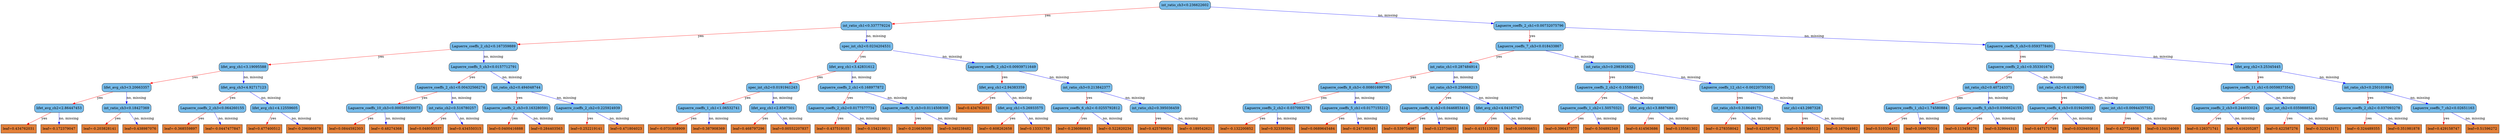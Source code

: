 digraph {
	graph [bb="0,0,8413.4,567",
		rankdir=TB
	];
	node [label="\N"];
	0	[fillcolor="#78bceb",
		height=0.5,
		label="int_ratio_ch3<0.236622602",
		pos="3993.9,549",
		shape=box,
		style="filled, rounded",
		width=2.3264];
	1	[fillcolor="#78bceb",
		height=0.5,
		label="int_ratio_ch1<0.337779224",
		pos="2941.9,460.5",
		shape=box,
		style="filled, rounded",
		width=2.3264];
	0 -> 1	[color="#FF0000",
		label=yes,
		lp="3571.9,504.75",
		pos="e,3025.9,468.41 3910,541.1 3716.8,525.21 3241.1,486.11 3037.2,469.34"];
	2	[fillcolor="#78bceb",
		height=0.5,
		label="Laguerre_coeffs_2_ch1<0.00732075796",
		pos="4986.9,460.5",
		shape=box,
		style="filled, rounded",
		width=3.2951];
	0 -> 2	[color="#0000FF",
		label="no, missing",
		lp="4611.8,504.75",
		pos="e,4867.9,471.87 4078.1,540.66 4251.6,525.55 4649.7,490.87 4856.7,472.84"];
	3	[fillcolor="#78bceb",
		height=0.5,
		label="Laguerre_coeffs_2_ch2<0.167359889",
		pos="1612.9,372",
		shape=box,
		style="filled, rounded",
		width=3.1076];
	1 -> 3	[color="#FF0000",
		label=yes,
		lp="2405.9,416.25",
		pos="e,1724.9,380.29 2857.7,454.02 2630.5,439.23 2003.5,398.42 1736.2,381.03"];
	4	[fillcolor="#78bceb",
		height=0.5,
		label="spec_int_ch2<0.0234204531",
		pos="2941.9,372",
		shape=box,
		style="filled, rounded",
		width=2.4097];
	1 -> 4	[color="#0000FF",
		label="no, missing",
		lp="2973.8,416.25",
		pos="e,2941.9,390.35 2941.9,442.41 2941.9,430.76 2941.9,415.05 2941.9,401.52"];
	5	[fillcolor="#78bceb",
		height=0.5,
		label="Laguerre_coeffs_7_ch3<0.018433867",
		pos="4986.9,372",
		shape=box,
		style="filled, rounded",
		width=3.1076];
	2 -> 5	[color="#FF0000",
		label=yes,
		lp="4995.9,416.25",
		pos="e,4986.9,390.35 4986.9,442.41 4986.9,430.76 4986.9,415.05 4986.9,401.52"];
	6	[fillcolor="#78bceb",
		height=0.5,
		label="Laguerre_coeffs_5_ch3<0.0593778491",
		pos="6758.9,372",
		shape=box,
		style="filled, rounded",
		width=3.2014];
	2 -> 6	[color="#0000FF",
		label="no, missing",
		lp="6063.8,416.25",
		pos="e,6643.3,378.64 5105.9,453.69 5425.9,438.07 6302.7,395.27 6631.8,379.2"];
	7	[fillcolor="#78bceb",
		height=0.5,
		label="lifet_avg_ch1<3.19095588",
		pos="815.88,283.5",
		shape=box,
		style="filled, rounded",
		width=2.2639];
	3 -> 7	[color="#FF0000",
		label=yes,
		lp="1294.9,327.75",
		pos="e,897.62,293.37 1500.8,358.84 1342.4,341.65 1056.1,310.57 908.84,294.59"];
	8	[fillcolor="#78bceb",
		height=0.5,
		label="Laguerre_coeffs_5_ch3<0.0157712791",
		pos="1612.9,283.5",
		shape=box,
		style="filled, rounded",
		width=3.2014];
	3 -> 8	[color="#0000FF",
		label="no, missing",
		lp="1644.8,327.75",
		pos="e,1612.9,301.85 1612.9,353.91 1612.9,342.26 1612.9,326.55 1612.9,313.02"];
	9	[fillcolor="#78bceb",
		height=0.5,
		label="lifet_avg_ch1<3.42831612",
		pos="2876.9,283.5",
		shape=box,
		style="filled, rounded",
		width=2.2639];
	4 -> 9	[color="#FF0000",
		label=yes,
		lp="2924.9,327.75",
		pos="e,2889.9,301.85 2929,353.91 2919.8,341.67 2907.3,324.95 2896.8,310.99"];
	10	[fillcolor="#78bceb",
		height=0.5,
		label="Laguerre_coeffs_2_ch2<0.00939711649",
		pos="3378.9,283.5",
		shape=box,
		style="filled, rounded",
		width=3.2951];
	4 -> 10	[color="#0000FF",
		label="no, missing",
		lp="3231.8,327.75",
		pos="e,3290.8,301.94 3029,353.76 3101.4,339.43 3204.4,319.04 3279.9,304.1"];
	15	[fillcolor="#78bceb",
		height=0.5,
		label="lifet_avg_ch3<3.20663357",
		pos="420.88,195",
		shape=box,
		style="filled, rounded",
		width=2.2639];
	7 -> 15	[color="#FF0000",
		label=yes,
		lp="662.88,239.25",
		pos="e,500.54,213.45 736.42,265.1 671.43,250.87 579.52,230.74 511.65,215.88"];
	16	[fillcolor="#78bceb",
		height=0.5,
		label="lifet_avg_ch3<4.92717123",
		pos="815.88,195",
		shape=box,
		style="filled, rounded",
		width=2.2639];
	7 -> 16	[color="#0000FF",
		label="no, missing",
		lp="847.75,239.25",
		pos="e,815.88,213.35 815.88,265.41 815.88,253.76 815.88,238.05 815.88,224.52"];
	17	[fillcolor="#78bceb",
		height=0.5,
		label="Laguerre_coeffs_2_ch1<0.00432566274",
		pos="1514.9,195",
		shape=box,
		style="filled, rounded",
		width=3.2951];
	8 -> 17	[color="#FF0000",
		label=yes,
		lp="1581.9,239.25",
		pos="e,1534.5,213.35 1593.5,265.41 1579.1,252.7 1559.2,235.16 1543.1,220.89"];
	18	[fillcolor="#78bceb",
		height=0.5,
		label="int_ratio_ch2<0.494048744",
		pos="1734.9,195",
		shape=box,
		style="filled, rounded",
		width=2.3264];
	8 -> 18	[color="#0000FF",
		label="no, missing",
		lp="1716.8,239.25",
		pos="e,1710.5,213.27 1637.3,265.2 1655.6,252.18 1681,234.17 1701.3,219.79"];
	31	[fillcolor="#78bceb",
		height=0.5,
		label="lifet_avg_ch2<2.86447453",
		pos="193.88,106.5",
		shape=box,
		style="filled, rounded",
		width=2.2639];
	15 -> 31	[color="#FF0000",
		label=yes,
		lp="336.88,150.75",
		pos="e,239.47,124.87 375.21,176.6 339.12,162.85 288.57,143.58 250,128.89"];
	32	[fillcolor="#78bceb",
		height=0.5,
		label="int_ratio_ch3<0.18427369",
		pos="420.88,106.5",
		shape=box,
		style="filled, rounded",
		width=2.2326];
	15 -> 32	[color="#0000FF",
		label="no, missing",
		lp="452.75,150.75",
		pos="e,420.88,124.85 420.88,176.91 420.88,165.26 420.88,149.55 420.88,136.02"];
	33	[fillcolor="#78bceb",
		height=0.5,
		label="Laguerre_coeffs_2_ch3<0.064260155",
		pos="709.88,106.5",
		shape=box,
		style="filled, rounded",
		width=3.1076];
	16 -> 33	[color="#FF0000",
		label=yes,
		lp="781.88,150.75",
		pos="e,731.03,124.77 794.68,176.7 778.94,163.86 757.25,146.16 739.75,131.88"];
	34	[fillcolor="#78bceb",
		height=0.5,
		label="lifet_avg_ch1<4.12559605",
		pos="920.88,106.5",
		shape=box,
		style="filled, rounded",
		width=2.2639];
	16 -> 34	[color="#0000FF",
		label="no, missing",
		lp="909.75,150.75",
		pos="e,899.92,124.77 836.87,176.7 852.47,163.86 873.95,146.16 891.28,131.88"];
	63	[fillcolor="#e48038",
		height=0.5,
		label="leaf=0.434762031",
		pos="57.875,18",
		shape=box,
		style=filled,
		width=1.6076];
	31 -> 63	[color="#FF0000",
		label=yes,
		lp="147.88,62.25",
		pos="e,85.023,36.267 166.68,88.203 146.02,75.062 117.38,56.846 94.67,42.403"];
	64	[fillcolor="#e48038",
		height=0.5,
		label="leaf=-0.172379047",
		pos="193.88,18",
		shape=box,
		style=filled,
		width=1.6701];
	31 -> 64	[color="#0000FF",
		label="no, missing",
		lp="225.75,62.25",
		pos="e,193.88,36.35 193.88,88.41 193.88,76.758 193.88,61.047 193.88,47.519"];
	65	[fillcolor="#e48038",
		height=0.5,
		label="leaf=-0.203828141",
		pos="331.88,18",
		shape=box,
		style=filled,
		width=1.6701];
	32 -> 65	[color="#FF0000",
		label=yes,
		lp="393.88,62.25",
		pos="e,349.73,36.35 403.29,88.41 390.33,75.816 372.5,58.481 357.89,44.286"];
	66	[fillcolor="#e48038",
		height=0.5,
		label="leaf=0.438987076",
		pos="467.88,18",
		shape=box,
		style=filled,
		width=1.6076];
	32 -> 66	[color="#0000FF",
		label="no, missing",
		lp="480.75,62.25",
		pos="e,458.45,36.35 430.16,88.41 436.68,76.405 445.55,60.091 453.04,46.295"];
	67	[fillcolor="#e48038",
		height=0.5,
		label="leaf=-0.368559897",
		pos="603.88,18",
		shape=box,
		style=filled,
		width=1.6701];
	33 -> 67	[color="#FF0000",
		label=yes,
		lp="675.88,62.25",
		pos="e,625.03,36.267 688.68,88.203 672.94,75.356 651.25,57.661 633.75,43.38"];
	68	[fillcolor="#e48038",
		height=0.5,
		label="leaf=-0.0447477847",
		pos="745.88,18",
		shape=box,
		style=filled,
		width=1.7639];
	33 -> 68	[color="#0000FF",
		label="no, missing",
		lp="763.75,62.25",
		pos="e,738.65,36.35 716.99,88.41 721.94,76.522 728.64,60.41 734.35,46.702"];
	69	[fillcolor="#e48038",
		height=0.5,
		label="leaf=0.477400512",
		pos="884.88,18",
		shape=box,
		style=filled,
		width=1.6076];
	34 -> 69	[color="#FF0000",
		label=yes,
		lp="915.88,62.25",
		pos="e,892.1,36.35 913.76,88.41 908.81,76.522 902.11,60.41 896.4,46.702"];
	70	[fillcolor="#e48038",
		height=0.5,
		label="leaf=-0.296086878",
		pos="1020.9,18",
		shape=box,
		style=filled,
		width=1.6701];
	34 -> 70	[color="#0000FF",
		label="no, missing",
		lp="1011.8,62.25",
		pos="e,1000.8,36.35 940.63,88.41 955.46,75.581 975.98,57.831 992.56,43.493"];
	35	[fillcolor="#78bceb",
		height=0.5,
		label="Laguerre_coeffs_10_ch3<0.000585930073",
		pos="1289.9,106.5",
		shape=box,
		style="filled, rounded",
		width=3.4826];
	17 -> 35	[color="#FF0000",
		label=yes,
		lp="1431.9,150.75",
		pos="e,1335.1,124.87 1469.6,176.6 1433.8,162.85 1383.7,143.58 1345.5,128.89"];
	36	[fillcolor="#78bceb",
		height=0.5,
		label="int_ratio_ch2<0.516780257",
		pos="1516.9,106.5",
		shape=box,
		style="filled, rounded",
		width=2.3264];
	17 -> 36	[color="#0000FF",
		label="no, missing",
		lp="1548.8,150.75",
		pos="e,1516.5,124.85 1515.3,176.91 1515.5,165.26 1515.9,149.55 1516.2,136.02"];
	37	[fillcolor="#78bceb",
		height=0.5,
		label="Laguerre_coeffs_2_ch3<0.163280591",
		pos="1733.9,106.5",
		shape=box,
		style="filled, rounded",
		width=3.1076];
	18 -> 37	[color="#FF0000",
		label=yes,
		lp="1743.9,150.75",
		pos="e,1734.1,124.85 1734.7,176.91 1734.5,165.26 1734.4,149.55 1734.2,136.02"];
	38	[fillcolor="#78bceb",
		height=0.5,
		label="Laguerre_coeffs_2_ch2<0.225924939",
		pos="1975.9,106.5",
		shape=box,
		style="filled, rounded",
		width=3.1076];
	18 -> 38	[color="#0000FF",
		label="no, missing",
		lp="1909.8,150.75",
		pos="e,1927.5,124.87 1783.4,176.6 1821.8,162.79 1875.8,143.42 1916.8,128.7"];
	71	[fillcolor="#e48038",
		height=0.5,
		label="leaf=0.0844592303",
		pos="1159.9,18",
		shape=box,
		style=filled,
		width=1.7014];
	35 -> 71	[color="#FF0000",
		label=yes,
		lp="1245.9,62.25",
		pos="e,1185.8,36.267 1263.9,88.203 1244.2,75.12 1217,57.01 1195.3,42.597"];
	72	[fillcolor="#e48038",
		height=0.5,
		label="leaf=-0.48274368",
		pos="1295.9,18",
		shape=box,
		style=filled,
		width=1.5764];
	35 -> 72	[color="#0000FF",
		label="no, missing",
		lp="1325.8,62.25",
		pos="e,1294.7,36.35 1291.1,88.41 1291.9,76.758 1293,61.047 1293.9,47.519"];
	73	[fillcolor="#e48038",
		height=0.5,
		label="leaf=0.048055537",
		pos="1428.9,18",
		shape=box,
		style=filled,
		width=1.6076];
	36 -> 73	[color="#FF0000",
		label=yes,
		lp="1489.9,62.25",
		pos="e,1446.5,36.35 1499.5,88.41 1486.7,75.816 1469,58.481 1454.6,44.286"];
	74	[fillcolor="#e48038",
		height=0.5,
		label="leaf=0.434550315",
		pos="1562.9,18",
		shape=box,
		style=filled,
		width=1.6076];
	36 -> 74	[color="#0000FF",
		label="no, missing",
		lp="1576.8,62.25",
		pos="e,1553.6,36.35 1526,88.41 1532.3,76.405 1541,60.091 1548.4,46.295"];
	75	[fillcolor="#e48038",
		height=0.5,
		label="leaf=0.0400416888",
		pos="1699.9,18",
		shape=box,
		style=filled,
		width=1.7014];
	37 -> 75	[color="#FF0000",
		label=yes,
		lp="1729.9,62.25",
		pos="e,1706.7,36.35 1727.2,88.41 1722.5,76.522 1716.2,60.41 1710.8,46.702"];
	76	[fillcolor="#e48038",
		height=0.5,
		label="leaf=0.284403563",
		pos="1836.9,18",
		shape=box,
		style=filled,
		width=1.6076];
	37 -> 76	[color="#0000FF",
		label="no, missing",
		lp="1826.8,62.25",
		pos="e,1816.2,36.35 1754.2,88.41 1769.5,75.581 1790.6,57.831 1807.7,43.493"];
	77	[fillcolor="#e48038",
		height=0.5,
		label="leaf=0.252219141",
		pos="1970.9,18",
		shape=box,
		style=filled,
		width=1.6076];
	38 -> 77	[color="#FF0000",
		label=yes,
		lp="1982.9,62.25",
		pos="e,1971.9,36.35 1974.9,88.41 1974.2,76.758 1973.3,61.047 1972.5,47.519"];
	78	[fillcolor="#e48038",
		height=0.5,
		label="leaf=0.471804023",
		pos="2104.9,18",
		shape=box,
		style=filled,
		width=1.6076];
	38 -> 78	[color="#0000FF",
		label="no, missing",
		lp="2084.8,62.25",
		pos="e,2079.1,36.267 2001.7,88.203 2021.2,75.12 2048.2,57.01 2069.7,42.597"];
	19	[fillcolor="#78bceb",
		height=0.5,
		label="spec_int_ch2<0.0191941243",
		pos="2612.9,195",
		shape=box,
		style="filled, rounded",
		width=2.4097];
	9 -> 19	[color="#FF0000",
		label=yes,
		lp="2777.9,239.25",
		pos="e,2665.9,213.37 2823.8,265.1 2781.3,251.2 2721.7,231.67 2676.7,216.92"];
	20	[fillcolor="#78bceb",
		height=0.5,
		label="Laguerre_coeffs_2_ch1<0.168977872",
		pos="2876.9,195",
		shape=box,
		style="filled, rounded",
		width=3.1076];
	9 -> 20	[color="#0000FF",
		label="no, missing",
		lp="2908.8,239.25",
		pos="e,2876.9,213.35 2876.9,265.41 2876.9,253.76 2876.9,238.05 2876.9,224.52"];
	21	[fillcolor="#78bceb",
		height=0.5,
		label="lifet_avg_ch1<2.94383359",
		pos="3378.9,195",
		shape=box,
		style="filled, rounded",
		width=2.2639];
	10 -> 21	[color="#FF0000",
		label=yes,
		lp="3387.9,239.25",
		pos="e,3378.9,213.35 3378.9,265.41 3378.9,253.76 3378.9,238.05 3378.9,224.52"];
	22	[fillcolor="#78bceb",
		height=0.5,
		label="int_ratio_ch3<0.213842377",
		pos="3663.9,195",
		shape=box,
		style="filled, rounded",
		width=2.3264];
	10 -> 22	[color="#0000FF",
		label="no, missing",
		lp="3579.8,239.25",
		pos="e,3606.6,213.37 3436.2,265.1 3482.3,251.11 3547.2,231.42 3595.9,216.64"];
	39	[fillcolor="#78bceb",
		height=0.5,
		label="Laguerre_coeffs_1_ch1<1.06532741",
		pos="2382.9,106.5",
		shape=box,
		style="filled, rounded",
		width=3.0139];
	19 -> 39	[color="#FF0000",
		label=yes,
		lp="2527.9,150.75",
		pos="e,2429.1,124.87 2566.6,176.6 2530,162.85 2478.8,143.58 2439.7,128.89"];
	40	[fillcolor="#78bceb",
		height=0.5,
		label="lifet_avg_ch1<2.8587501",
		pos="2612.9,106.5",
		shape=box,
		style="filled, rounded",
		width=2.1701];
	19 -> 40	[color="#0000FF",
		label="no, missing",
		lp="2644.8,150.75",
		pos="e,2612.9,124.85 2612.9,176.91 2612.9,165.26 2612.9,149.55 2612.9,136.02"];
	41	[fillcolor="#78bceb",
		height=0.5,
		label="Laguerre_coeffs_2_ch2<0.0177577734",
		pos="2833.9,106.5",
		shape=box,
		style="filled, rounded",
		width=3.2014];
	20 -> 41	[color="#FF0000",
		label=yes,
		lp="2868.9,150.75",
		pos="e,2842.5,124.85 2868.4,176.91 2862.4,164.9 2854.3,148.59 2847.4,134.8"];
	42	[fillcolor="#78bceb",
		height=0.5,
		label="Laguerre_coeffs_5_ch3<0.0114508308",
		pos="3082.9,106.5",
		shape=box,
		style="filled, rounded",
		width=3.2014];
	20 -> 42	[color="#0000FF",
		label="no, missing",
		lp="3030.8,150.75",
		pos="e,3041.4,124.91 2918.1,176.7 2950.5,163.08 2996,143.99 3030.9,129.32"];
	79	[fillcolor="#e48038",
		height=0.5,
		label="leaf=-0.0731858909",
		pos="2243.9,18",
		shape=box,
		style=filled,
		width=1.7639];
	39 -> 79	[color="#FF0000",
		label=yes,
		lp="2334.9,62.25",
		pos="e,2271.6,36.267 2355.1,88.203 2333.9,75.003 2304.4,56.683 2281.2,42.209"];
	80	[fillcolor="#e48038",
		height=0.5,
		label="leaf=0.387908369",
		pos="2382.9,18",
		shape=box,
		style=filled,
		width=1.6076];
	39 -> 80	[color="#0000FF",
		label="no, missing",
		lp="2414.8,62.25",
		pos="e,2382.9,36.35 2382.9,88.41 2382.9,76.758 2382.9,61.047 2382.9,47.519"];
	81	[fillcolor="#e48038",
		height=0.5,
		label="leaf=0.468797296",
		pos="2516.9,18",
		shape=box,
		style=filled,
		width=1.6076];
	40 -> 81	[color="#FF0000",
		label=yes,
		lp="2582.9,62.25",
		pos="e,2536.1,36.35 2593.9,88.41 2579.8,75.698 2560.3,58.157 2544.5,43.889"];
	82	[fillcolor="#e48038",
		height=0.5,
		label="leaf=0.00552207837",
		pos="2657.9,18",
		shape=box,
		style=filled,
		width=1.7951];
	40 -> 82	[color="#0000FF",
		label="no, missing",
		lp="2671.8,62.25",
		pos="e,2648.8,36.35 2621.8,88.41 2628,76.405 2636.5,60.091 2643.7,46.295"];
	83	[fillcolor="#e48038",
		height=0.5,
		label="leaf=-0.437519103",
		pos="2800.9,18",
		shape=box,
		style=filled,
		width=1.6701];
	41 -> 83	[color="#FF0000",
		label=yes,
		lp="2829.9,62.25",
		pos="e,2807.5,36.35 2827.4,88.41 2822.8,76.522 2816.7,60.41 2811.4,46.702"];
	84	[fillcolor="#e48038",
		height=0.5,
		label="leaf=-0.154219911",
		pos="2938.9,18",
		shape=box,
		style=filled,
		width=1.6701];
	41 -> 84	[color="#0000FF",
		label="no, missing",
		lp="2927.8,62.25",
		pos="e,2917.9,36.267 2854.9,88.203 2870.5,75.356 2891.9,57.661 2909.3,43.38"];
	85	[fillcolor="#e48038",
		height=0.5,
		label="leaf=-0.216636509",
		pos="3076.9,18",
		shape=box,
		style=filled,
		width=1.6701];
	42 -> 85	[color="#FF0000",
		label=yes,
		lp="3089.9,62.25",
		pos="e,3078.1,36.35 3081.7,88.41 3080.9,76.758 3079.8,61.047 3078.9,47.519"];
	86	[fillcolor="#e48038",
		height=0.5,
		label="leaf=0.340238482",
		pos="3212.9,18",
		shape=box,
		style=filled,
		width=1.6076];
	42 -> 86	[color="#0000FF",
		label="no, missing",
		lp="3191.8,62.25",
		pos="e,3186.9,36.267 3108.9,88.203 3128.5,75.12 3155.8,57.01 3177.4,42.597"];
	43	[fillcolor="#e48038",
		height=0.5,
		label="leaf=0.434762031",
		pos="3286.9,106.5",
		shape=box,
		style=filled,
		width=1.6076];
	21 -> 43	[color="#FF0000",
		label=yes,
		lp="3350.9,150.75",
		pos="e,3305.3,124.85 3360.7,176.91 3347.2,164.2 3328.5,146.66 3313.3,132.39"];
	44	[fillcolor="#78bceb",
		height=0.5,
		label="lifet_avg_ch1<5.26933575",
		pos="3443.9,106.5",
		shape=box,
		style="filled, rounded",
		width=2.2639];
	21 -> 44	[color="#0000FF",
		label="no, missing",
		lp="3449.8,150.75",
		pos="e,3430.8,124.85 3391.7,176.91 3400.9,164.67 3413.5,147.95 3424,133.99"];
	45	[fillcolor="#78bceb",
		height=0.5,
		label="Laguerre_coeffs_6_ch2<-0.0255792812",
		pos="3663.9,106.5",
		shape=box,
		style="filled, rounded",
		width=3.2639];
	22 -> 45	[color="#FF0000",
		label=yes,
		lp="3672.9,150.75",
		pos="e,3663.9,124.85 3663.9,176.91 3663.9,165.26 3663.9,149.55 3663.9,136.02"];
	46	[fillcolor="#78bceb",
		height=0.5,
		label="int_ratio_ch2<0.395036459",
		pos="3888.9,106.5",
		shape=box,
		style="filled, rounded",
		width=2.3264];
	22 -> 46	[color="#0000FF",
		label="no, missing",
		lp="3828.8,150.75",
		pos="e,3843.7,124.87 3709.1,176.6 3744.9,162.85 3795,143.58 3833.2,128.89"];
	87	[fillcolor="#e48038",
		height=0.5,
		label="leaf=-0.608262658",
		pos="3348.9,18",
		shape=box,
		style=filled,
		width=1.6701];
	44 -> 87	[color="#FF0000",
		label=yes,
		lp="3414.9,62.25",
		pos="e,3367.9,36.35 3425.1,88.41 3411.1,75.698 3391.9,58.157 3376.2,43.889"];
	88	[fillcolor="#e48038",
		height=0.5,
		label="leaf=0.13331759",
		pos="3481.9,18",
		shape=box,
		style=filled,
		width=1.5139];
	44 -> 88	[color="#0000FF",
		label="no, missing",
		lp="3498.8,62.25",
		pos="e,3474.3,36.35 3451.4,88.41 3456.6,76.522 3463.7,60.41 3469.7,46.702"];
	89	[fillcolor="#e48038",
		height=0.5,
		label="leaf=-0.236086845",
		pos="3614.9,18",
		shape=box,
		style=filled,
		width=1.6701];
	45 -> 89	[color="#FF0000",
		label=yes,
		lp="3652.9,62.25",
		pos="e,3624.7,36.35 3654.2,88.41 3647.4,76.405 3638.2,60.091 3630.3,46.295"];
	90	[fillcolor="#e48038",
		height=0.5,
		label="leaf=-0.522820234",
		pos="3752.9,18",
		shape=box,
		style=filled,
		width=1.6701];
	45 -> 90	[color="#0000FF",
		label="no, missing",
		lp="3748.8,62.25",
		pos="e,3735,36.35 3681.5,88.41 3694.4,75.816 3712.3,58.481 3726.9,44.286"];
	91	[fillcolor="#e48038",
		height=0.5,
		label="leaf=0.425789654",
		pos="3888.9,18",
		shape=box,
		style=filled,
		width=1.6076];
	46 -> 91	[color="#FF0000",
		label=yes,
		lp="3897.9,62.25",
		pos="e,3888.9,36.35 3888.9,88.41 3888.9,76.758 3888.9,61.047 3888.9,47.519"];
	92	[fillcolor="#e48038",
		height=0.5,
		label="leaf=-0.189542621",
		pos="4024.9,18",
		shape=box,
		style=filled,
		width=1.6701];
	46 -> 92	[color="#0000FF",
		label="no, missing",
		lp="4001.8,62.25",
		pos="e,3997.7,36.267 3916.1,88.203 3936.7,75.062 3965.4,56.846 3988.1,42.403"];
	11	[fillcolor="#78bceb",
		height=0.5,
		label="int_ratio_ch1<0.287484914",
		pos="4935.9,283.5",
		shape=box,
		style="filled, rounded",
		width=2.3264];
	5 -> 11	[color="#FF0000",
		label=yes,
		lp="4975.9,327.75",
		pos="e,4946.1,301.85 4976.8,353.91 4969.7,341.79 4959.9,325.27 4951.7,311.39"];
	12	[fillcolor="#78bceb",
		height=0.5,
		label="int_ratio_ch3<0.298392832",
		pos="5464.9,283.5",
		shape=box,
		style="filled, rounded",
		width=2.3264];
	5 -> 12	[color="#0000FF",
		label="no, missing",
		lp="5300.8,327.75",
		pos="e,5381,299.68 5083.3,353.55 5166.8,338.45 5286.7,316.74 5369.8,301.71"];
	13	[fillcolor="#78bceb",
		height=0.5,
		label="Laguerre_coeffs_2_ch1<0.353301674",
		pos="6758.9,283.5",
		shape=box,
		style="filled, rounded",
		width=3.1076];
	6 -> 13	[color="#FF0000",
		label=yes,
		lp="6767.9,327.75",
		pos="e,6758.9,301.85 6758.9,353.91 6758.9,342.26 6758.9,326.55 6758.9,313.02"];
	14	[fillcolor="#78bceb",
		height=0.5,
		label="lifet_avg_ch2<3.25345445",
		pos="7642.9,283.5",
		shape=box,
		style="filled, rounded",
		width=2.2639];
	6 -> 14	[color="#0000FF",
		label="no, missing",
		lp="7312.8,327.75",
		pos="e,7561.1,292.5 6874.4,359.69 7051.7,342.35 7387.1,309.53 7549.7,293.61"];
	23	[fillcolor="#78bceb",
		height=0.5,
		label="Laguerre_coeffs_8_ch3<-0.00801699795",
		pos="4559.9,195",
		shape=box,
		style="filled, rounded",
		width=3.3576];
	11 -> 23	[color="#FF0000",
		label=yes,
		lp="4790.9,239.25",
		pos="e,4635.7,213.45 4860.2,265.1 4798.5,250.9 4711.3,230.82 4646.7,215.97"];
	24	[fillcolor="#78bceb",
		height=0.5,
		label="int_ratio_ch3<0.256868213",
		pos="4935.9,195",
		shape=box,
		style="filled, rounded",
		width=2.3264];
	11 -> 24	[color="#0000FF",
		label="no, missing",
		lp="4967.8,239.25",
		pos="e,4935.9,213.35 4935.9,265.41 4935.9,253.76 4935.9,238.05 4935.9,224.52"];
	25	[fillcolor="#78bceb",
		height=0.5,
		label="Laguerre_coeffs_2_ch2<-0.155884013",
		pos="5464.9,195",
		shape=box,
		style="filled, rounded",
		width=3.1701];
	12 -> 25	[color="#FF0000",
		label=yes,
		lp="5473.9,239.25",
		pos="e,5464.9,213.35 5464.9,265.41 5464.9,253.76 5464.9,238.05 5464.9,224.52"];
	26	[fillcolor="#78bceb",
		height=0.5,
		label="Laguerre_coeffs_12_ch1<-0.00220755301",
		pos="5847.9,195",
		shape=box,
		style="filled, rounded",
		width=3.4514];
	12 -> 26	[color="#0000FF",
		label="no, missing",
		lp="5722.8,239.25",
		pos="e,5770.6,213.45 5541.9,265.1 5604.8,250.9 5693.7,230.82 5759.5,215.97"];
	47	[fillcolor="#78bceb",
		height=0.5,
		label="Laguerre_coeffs_2_ch2<-0.037093278",
		pos="4298.9,106.5",
		shape=box,
		style="filled, rounded",
		width=3.1701];
	23 -> 47	[color="#FF0000",
		label=yes,
		lp="4461.9,150.75",
		pos="e,4351.3,124.87 4507.4,176.6 4465.4,162.7 4406.5,143.17 4362,128.42"];
	48	[fillcolor="#78bceb",
		height=0.5,
		label="Laguerre_coeffs_5_ch1<0.0177155212",
		pos="4559.9,106.5",
		shape=box,
		style="filled, rounded",
		width=3.2014];
	23 -> 48	[color="#0000FF",
		label="no, missing",
		lp="4591.8,150.75",
		pos="e,4559.9,124.85 4559.9,176.91 4559.9,165.26 4559.9,149.55 4559.9,136.02"];
	49	[fillcolor="#78bceb",
		height=0.5,
		label="Laguerre_coeffs_4_ch2<0.0446853414",
		pos="4828.9,106.5",
		shape=box,
		style="filled, rounded",
		width=3.2014];
	24 -> 49	[color="#FF0000",
		label=yes,
		lp="4901.9,150.75",
		pos="e,4850.2,124.77 4914.5,176.7 4898.6,163.86 4876.7,146.16 4859,131.88"];
	50	[fillcolor="#78bceb",
		height=0.5,
		label="lifet_avg_ch2<4.04167747",
		pos="5043.9,106.5",
		shape=box,
		style="filled, rounded",
		width=2.2639];
	24 -> 50	[color="#0000FF",
		label="no, missing",
		lp="5031.8,150.75",
		pos="e,5022.3,124.77 4957.5,176.7 4973.5,163.86 4995.6,146.16 5013.4,131.88"];
	93	[fillcolor="#e48038",
		height=0.5,
		label="leaf=-0.132200852",
		pos="4162.9,18",
		shape=box,
		style=filled,
		width=1.6701];
	47 -> 93	[color="#FF0000",
		label=yes,
		lp="4252.9,62.25",
		pos="e,4190,36.267 4271.7,88.203 4251,75.062 4222.4,56.846 4199.7,42.403"];
	94	[fillcolor="#e48038",
		height=0.5,
		label="leaf=0.323393941",
		pos="4298.9,18",
		shape=box,
		style=filled,
		width=1.6076];
	47 -> 94	[color="#0000FF",
		label="no, missing",
		lp="4330.8,62.25",
		pos="e,4298.9,36.35 4298.9,88.41 4298.9,76.758 4298.9,61.047 4298.9,47.519"];
	95	[fillcolor="#e48038",
		height=0.5,
		label="leaf=0.0689645484",
		pos="4435.9,18",
		shape=box,
		style=filled,
		width=1.7014];
	48 -> 95	[color="#FF0000",
		label=yes,
		lp="4518.9,62.25",
		pos="e,4460.6,36.267 4535.1,88.203 4516.4,75.179 4490.6,57.173 4470,42.792"];
	96	[fillcolor="#e48038",
		height=0.5,
		label="leaf=-0.247160345",
		pos="4574.9,18",
		shape=box,
		style=filled,
		width=1.6701];
	48 -> 96	[color="#0000FF",
		label="no, missing",
		lp="4600.8,62.25",
		pos="e,4571.9,36.35 4562.8,88.41 4564.9,76.758 4567.6,61.047 4569.9,47.519"];
	97	[fillcolor="#e48038",
		height=0.5,
		label="leaf=-0.539754987",
		pos="4712.9,18",
		shape=box,
		style=filled,
		width=1.6701];
	49 -> 97	[color="#FF0000",
		label=yes,
		lp="4790.9,62.25",
		pos="e,4736,36.267 4805.7,88.203 4788.3,75.238 4764.3,57.336 4745,42.988"];
	98	[fillcolor="#e48038",
		height=0.5,
		label="leaf=0.123734653",
		pos="4848.9,18",
		shape=box,
		style=filled,
		width=1.6076];
	49 -> 98	[color="#0000FF",
		label="no, missing",
		lp="4872.8,62.25",
		pos="e,4844.9,36.35 4832.8,88.41 4835.5,76.758 4839.2,61.047 4842.3,47.519"];
	99	[fillcolor="#e48038",
		height=0.5,
		label="leaf=-0.415113539",
		pos="4984.9,18",
		shape=box,
		style=filled,
		width=1.6701];
	50 -> 99	[color="#FF0000",
		label=yes,
		lp="5028.9,62.25",
		pos="e,4996.7,36.35 5032.2,88.41 5023.9,76.169 5012.5,59.449 5002.9,45.487"];
	100	[fillcolor="#e48038",
		height=0.5,
		label="leaf=0.165806651",
		pos="5120.9,18",
		shape=box,
		style=filled,
		width=1.6076];
	50 -> 100	[color="#0000FF",
		label="no, missing",
		lp="5121.8,62.25",
		pos="e,5105.4,36.35 5059.1,88.41 5070.2,75.934 5085.4,58.805 5098,44.685"];
	51	[fillcolor="#78bceb",
		height=0.5,
		label="Laguerre_coeffs_1_ch2<1.50570321",
		pos="5360.9,106.5",
		shape=box,
		style="filled, rounded",
		width=3.0139];
	25 -> 51	[color="#FF0000",
		label=yes,
		lp="5431.9,150.75",
		pos="e,5381.7,124.85 5444.3,176.91 5428.9,164.08 5407.6,146.33 5390.3,131.99"];
	52	[fillcolor="#78bceb",
		height=0.5,
		label="lifet_avg_ch1<3.88876891",
		pos="5568.9,106.5",
		shape=box,
		style="filled, rounded",
		width=2.2639];
	25 -> 52	[color="#0000FF",
		label="no, missing",
		lp="5558.8,150.75",
		pos="e,5548,124.85 5485.4,176.91 5500.8,164.08 5522.2,146.33 5539.4,131.99"];
	53	[fillcolor="#78bceb",
		height=0.5,
		label="int_ratio_ch3<0.318649173",
		pos="5847.9,106.5",
		shape=box,
		style="filled, rounded",
		width=2.3264];
	26 -> 53	[color="#FF0000",
		label=yes,
		lp="5856.9,150.75",
		pos="e,5847.9,124.85 5847.9,176.91 5847.9,165.26 5847.9,149.55 5847.9,136.02"];
	54	[fillcolor="#78bceb",
		height=0.5,
		label="snr_ch1<43.2987328",
		pos="6066.9,106.5",
		shape=box,
		style="filled, rounded",
		width=1.8264];
	26 -> 54	[color="#0000FF",
		label="no, missing",
		lp="6009.8,150.75",
		pos="e,6022.9,124.87 5891.9,176.6 5926.6,162.9 5975.1,143.75 6012.2,129.08"];
	101	[fillcolor="#e48038",
		height=0.5,
		label="leaf=0.396437377",
		pos="5254.9,18",
		shape=box,
		style=filled,
		width=1.6076];
	51 -> 101	[color="#FF0000",
		label=yes,
		lp="5326.9,62.25",
		pos="e,5276,36.267 5339.7,88.203 5323.9,75.356 5302.3,57.661 5284.8,43.38"];
	102	[fillcolor="#e48038",
		height=0.5,
		label="leaf=-0.504892349",
		pos="5390.9,18",
		shape=box,
		style=filled,
		width=1.6701];
	51 -> 102	[color="#0000FF",
		label="no, missing",
		lp="5410.8,62.25",
		pos="e,5384.9,36.35 5366.8,88.41 5370.9,76.64 5376.4,60.729 5381.1,47.11"];
	103	[fillcolor="#e48038",
		height=0.5,
		label="leaf=0.414563686",
		pos="5526.9,18",
		shape=box,
		style=filled,
		width=1.6076];
	52 -> 103	[color="#FF0000",
		label=yes,
		lp="5560.9,62.25",
		pos="e,5535.3,36.35 5560.6,88.41 5554.8,76.522 5547,60.41 5540.3,46.702"];
	104	[fillcolor="#e48038",
		height=0.5,
		label="leaf=0.135561302",
		pos="5660.9,18",
		shape=box,
		style=filled,
		width=1.6076];
	52 -> 104	[color="#0000FF",
		label="no, missing",
		lp="5655.8,62.25",
		pos="e,5642.4,36.35 5587.1,88.41 5600.6,75.698 5619.2,58.157 5634.4,43.889"];
	105	[fillcolor="#e48038",
		height=0.5,
		label="leaf=-0.278358042",
		pos="5796.9,18",
		shape=box,
		style=filled,
		width=1.6701];
	53 -> 105	[color="#FF0000",
		label=yes,
		lp="5836.9,62.25",
		pos="e,5807.1,36.35 5837.8,88.41 5830.7,76.287 5820.9,59.77 5812.7,45.89"];
	106	[fillcolor="#e48038",
		height=0.5,
		label="leaf=0.422587276",
		pos="5932.9,18",
		shape=box,
		style=filled,
		width=1.6076];
	53 -> 106	[color="#0000FF",
		label="no, missing",
		lp="5930.8,62.25",
		pos="e,5915.8,36.35 5864.7,88.41 5877,75.816 5894.1,58.481 5908,44.286"];
	107	[fillcolor="#e48038",
		height=0.5,
		label="leaf=0.509366512",
		pos="6066.9,18",
		shape=box,
		style=filled,
		width=1.6076];
	54 -> 107	[color="#FF0000",
		label=yes,
		lp="6075.9,62.25",
		pos="e,6066.9,36.35 6066.9,88.41 6066.9,76.758 6066.9,61.047 6066.9,47.519"];
	108	[fillcolor="#e48038",
		height=0.5,
		label="leaf=0.167044982",
		pos="6200.9,18",
		shape=box,
		style=filled,
		width=1.6076];
	54 -> 108	[color="#0000FF",
		label="no, missing",
		lp="6178.8,62.25",
		pos="e,6174.1,36.267 6093.7,88.203 6114,75.062 6142.2,56.846 6164.6,42.403"];
	27	[fillcolor="#78bceb",
		height=0.5,
		label="int_ratio_ch2<0.407243371",
		pos="6696.9,195",
		shape=box,
		style="filled, rounded",
		width=2.3264];
	13 -> 27	[color="#FF0000",
		label=yes,
		lp="6742.9,239.25",
		pos="e,6709.3,213.35 6746.6,265.41 6737.9,253.17 6725.9,236.45 6715.9,222.49"];
	28	[fillcolor="#78bceb",
		height=0.5,
		label="int_ratio_ch2<0.41109696",
		pos="6941.9,195",
		shape=box,
		style="filled, rounded",
		width=2.2326];
	13 -> 28	[color="#0000FF",
		label="no, missing",
		lp="6898.8,239.25",
		pos="e,6905,213.41 6795.5,265.2 6824,251.69 6864,232.82 6894.9,218.2"];
	29	[fillcolor="#78bceb",
		height=0.5,
		label="Laguerre_coeffs_11_ch1<0.00598373543",
		pos="7642.9,195",
		shape=box,
		style="filled, rounded",
		width=3.3889];
	14 -> 29	[color="#FF0000",
		label=yes,
		lp="7651.9,239.25",
		pos="e,7642.9,213.35 7642.9,265.41 7642.9,253.76 7642.9,238.05 7642.9,224.52"];
	30	[fillcolor="#78bceb",
		height=0.5,
		label="int_ratio_ch3<0.250101894",
		pos="7972.9,195",
		shape=box,
		style="filled, rounded",
		width=2.3264];
	14 -> 30	[color="#0000FF",
		label="no, missing",
		lp="7869.8,239.25",
		pos="e,7906.3,213.45 7709.3,265.1 7763,251.02 7838.8,231.16 7895.3,216.34"];
	55	[fillcolor="#78bceb",
		height=0.5,
		label="Laguerre_coeffs_1_ch2<1.74580884",
		pos="6454.9,106.5",
		shape=box,
		style="filled, rounded",
		width=3.0139];
	27 -> 55	[color="#FF0000",
		label=yes,
		lp="6606.9,150.75",
		pos="e,6503.5,124.87 6648.2,176.6 6609.5,162.79 6555.4,143.42 6514.2,128.7"];
	56	[fillcolor="#78bceb",
		height=0.5,
		label="Laguerre_coeffs_5_ch3<0.0306624155",
		pos="6696.9,106.5",
		shape=box,
		style="filled, rounded",
		width=3.2014];
	27 -> 56	[color="#0000FF",
		label="no, missing",
		lp="6728.8,150.75",
		pos="e,6696.9,124.85 6696.9,176.91 6696.9,165.26 6696.9,149.55 6696.9,136.02"];
	57	[fillcolor="#78bceb",
		height=0.5,
		label="Laguerre_coeffs_4_ch3<0.019420933",
		pos="6941.9,106.5",
		shape=box,
		style="filled, rounded",
		width=3.1076];
	28 -> 57	[color="#FF0000",
		label=yes,
		lp="6950.9,150.75",
		pos="e,6941.9,124.85 6941.9,176.91 6941.9,165.26 6941.9,149.55 6941.9,136.02"];
	58	[fillcolor="#78bceb",
		height=0.5,
		label="spec_int_ch1<0.00944357552",
		pos="7161.9,106.5",
		shape=box,
		style="filled, rounded",
		width=2.5035];
	28 -> 58	[color="#0000FF",
		label="no, missing",
		lp="7103.8,150.75",
		pos="e,7117.7,124.87 6986.1,176.6 7021,162.9 7069.7,143.75 7107,129.08"];
	109	[fillcolor="#e48038",
		height=0.5,
		label="leaf=0.510334432",
		pos="6334.9,18",
		shape=box,
		style=filled,
		width=1.6076];
	55 -> 109	[color="#FF0000",
		label=yes,
		lp="6414.9,62.25",
		pos="e,6358.8,36.267 6430.9,88.203 6412.9,75.238 6388.1,57.336 6368.2,42.988"];
	110	[fillcolor="#e48038",
		height=0.5,
		label="leaf=0.169670314",
		pos="6468.9,18",
		shape=box,
		style=filled,
		width=1.6076];
	55 -> 110	[color="#0000FF",
		label="no, missing",
		lp="6495.8,62.25",
		pos="e,6466.1,36.35 6457.6,88.41 6459.5,76.758 6462.1,61.047 6464.3,47.519"];
	111	[fillcolor="#e48038",
		height=0.5,
		label="leaf=0.113458276",
		pos="6602.9,18",
		shape=box,
		style=filled,
		width=1.6076];
	56 -> 111	[color="#FF0000",
		label=yes,
		lp="6667.9,62.25",
		pos="e,6621.7,36.35 6678.3,88.41 6664.5,75.698 6645.4,58.157 6629.9,43.889"];
	112	[fillcolor="#e48038",
		height=0.5,
		label="leaf=0.329944313",
		pos="6736.9,18",
		shape=box,
		style=filled,
		width=1.6076];
	56 -> 112	[color="#0000FF",
		label="no, missing",
		lp="6752.8,62.25",
		pos="e,6728.9,36.35 6704.8,88.41 6710.3,76.522 6717.7,60.41 6724.1,46.702"];
	113	[fillcolor="#e48038",
		height=0.5,
		label="leaf=0.447171748",
		pos="6870.9,18",
		shape=box,
		style=filled,
		width=1.6076];
	57 -> 113	[color="#FF0000",
		label=yes,
		lp="6921.9,62.25",
		pos="e,6885.1,36.35 6927.8,88.41 6917.7,76.051 6903.8,59.127 6892.3,45.085"];
	114	[fillcolor="#e48038",
		height=0.5,
		label="leaf=0.0329403616",
		pos="7007.9,18",
		shape=box,
		style=filled,
		width=1.7014];
	57 -> 114	[color="#0000FF",
		label="no, missing",
		lp="7012.8,62.25",
		pos="e,6994.6,36.35 6954.9,88.41 6964.3,76.169 6977,59.449 6987.7,45.487"];
	115	[fillcolor="#e48038",
		height=0.5,
		label="leaf=-0.427724808",
		pos="7146.9,18",
		shape=box,
		style=filled,
		width=1.6701];
	58 -> 115	[color="#FF0000",
		label=yes,
		lp="7164.9,62.25",
		pos="e,7149.9,36.35 7158.9,88.41 7156.9,76.758 7154.2,61.047 7151.8,47.519"];
	116	[fillcolor="#e48038",
		height=0.5,
		label="leaf=0.134134069",
		pos="7282.9,18",
		shape=box,
		style=filled,
		width=1.6076];
	58 -> 116	[color="#0000FF",
		label="no, missing",
		lp="7265.8,62.25",
		pos="e,7258.7,36.267 7186.1,88.203 7204.3,75.179 7229.5,57.173 7249.6,42.792"];
	59	[fillcolor="#78bceb",
		height=0.5,
		label="Laguerre_coeffs_2_ch3<0.244033024",
		pos="7508.9,106.5",
		shape=box,
		style="filled, rounded",
		width=3.1076];
	29 -> 59	[color="#FF0000",
		label=yes,
		lp="7597.9,150.75",
		pos="e,7535.6,124.77 7616.1,176.7 7595.7,163.56 7567.5,145.35 7545.1,130.9"];
	60	[fillcolor="#78bceb",
		height=0.5,
		label="spec_int_ch2<0.0359888524",
		pos="7725.9,106.5",
		shape=box,
		style="filled, rounded",
		width=2.4097];
	29 -> 60	[color="#0000FF",
		label="no, missing",
		lp="7723.8,150.75",
		pos="e,7709.2,124.85 7659.3,176.91 7671.4,164.32 7688,146.98 7701.6,132.79"];
	61	[fillcolor="#78bceb",
		height=0.5,
		label="Laguerre_coeffs_2_ch2<-0.037093278",
		pos="7972.9,106.5",
		shape=box,
		style="filled, rounded",
		width=3.1701];
	30 -> 61	[color="#FF0000",
		label=yes,
		lp="7981.9,150.75",
		pos="e,7972.9,124.85 7972.9,176.91 7972.9,165.26 7972.9,149.55 7972.9,136.02"];
	62	[fillcolor="#78bceb",
		height=0.5,
		label="Laguerre_coeffs_7_ch2<0.02651163",
		pos="8228.9,106.5",
		shape=box,
		style="filled, rounded",
		width=3.0139];
	30 -> 62	[color="#0000FF",
		label="no, missing",
		lp="8155.8,150.75",
		pos="e,8177.5,124.87 8024.4,176.6 8065.4,162.73 8123.1,143.25 8166.7,128.51"];
	117	[fillcolor="#e48038",
		height=0.5,
		label="leaf=0.126371741",
		pos="7416.9,18",
		shape=box,
		style=filled,
		width=1.6076];
	59 -> 117	[color="#FF0000",
		label=yes,
		lp="7480.9,62.25",
		pos="e,7435.3,36.35 7490.7,88.41 7477.2,75.698 7458.5,58.157 7443.3,43.889"];
	118	[fillcolor="#e48038",
		height=0.5,
		label="leaf=0.416205287",
		pos="7550.9,18",
		shape=box,
		style=filled,
		width=1.6076];
	59 -> 118	[color="#0000FF",
		label="no, missing",
		lp="7565.8,62.25",
		pos="e,7542.5,36.35 7517.2,88.41 7522.9,76.522 7530.8,60.41 7537.4,46.702"];
	119	[fillcolor="#e48038",
		height=0.5,
		label="leaf=0.422587276",
		pos="7684.9,18",
		shape=box,
		style=filled,
		width=1.6076];
	60 -> 119	[color="#FF0000",
		label=yes,
		lp="7718.9,62.25",
		pos="e,7693.1,36.35 7717.8,88.41 7712.1,76.522 7704.5,60.41 7698,46.702"];
	120	[fillcolor="#e48038",
		height=0.5,
		label="leaf=-0.323243171",
		pos="7820.9,18",
		shape=box,
		style=filled,
		width=1.6701];
	60 -> 120	[color="#0000FF",
		label="no, missing",
		lp="7814.8,62.25",
		pos="e,7801.8,36.35 7744.6,88.41 7758.6,75.698 7777.9,58.157 7793.5,43.889"];
	121	[fillcolor="#e48038",
		height=0.5,
		label="leaf=-0.324489355",
		pos="7958.9,18",
		shape=box,
		style=filled,
		width=1.6701];
	61 -> 121	[color="#FF0000",
		label=yes,
		lp="7976.9,62.25",
		pos="e,7961.7,36.35 7970.1,88.41 7968.2,76.758 7965.7,61.047 7963.5,47.519"];
	122	[fillcolor="#e48038",
		height=0.5,
		label="leaf=0.351981878",
		pos="8094.9,18",
		shape=box,
		style=filled,
		width=1.6076];
	61 -> 122	[color="#0000FF",
		label="no, missing",
		lp="8076.8,62.25",
		pos="e,8070.5,36.267 7997.3,88.203 8015.6,75.179 8041,57.173 8061.3,42.792"];
	123	[fillcolor="#e48038",
		height=0.5,
		label="leaf=0.429158747",
		pos="8228.9,18",
		shape=box,
		style=filled,
		width=1.6076];
	62 -> 123	[color="#FF0000",
		label=yes,
		lp="8237.9,62.25",
		pos="e,8228.9,36.35 8228.9,88.41 8228.9,76.758 8228.9,61.047 8228.9,47.519"];
	124	[fillcolor="#e48038",
		height=0.5,
		label="leaf=0.51596272",
		pos="8358.9,18",
		shape=box,
		style=filled,
		width=1.5139];
	62 -> 124	[color="#0000FF",
		label="no, missing",
		lp="8337.8,62.25",
		pos="e,8332.9,36.267 8254.9,88.203 8274.5,75.12 8301.8,57.01 8323.4,42.597"];
}
